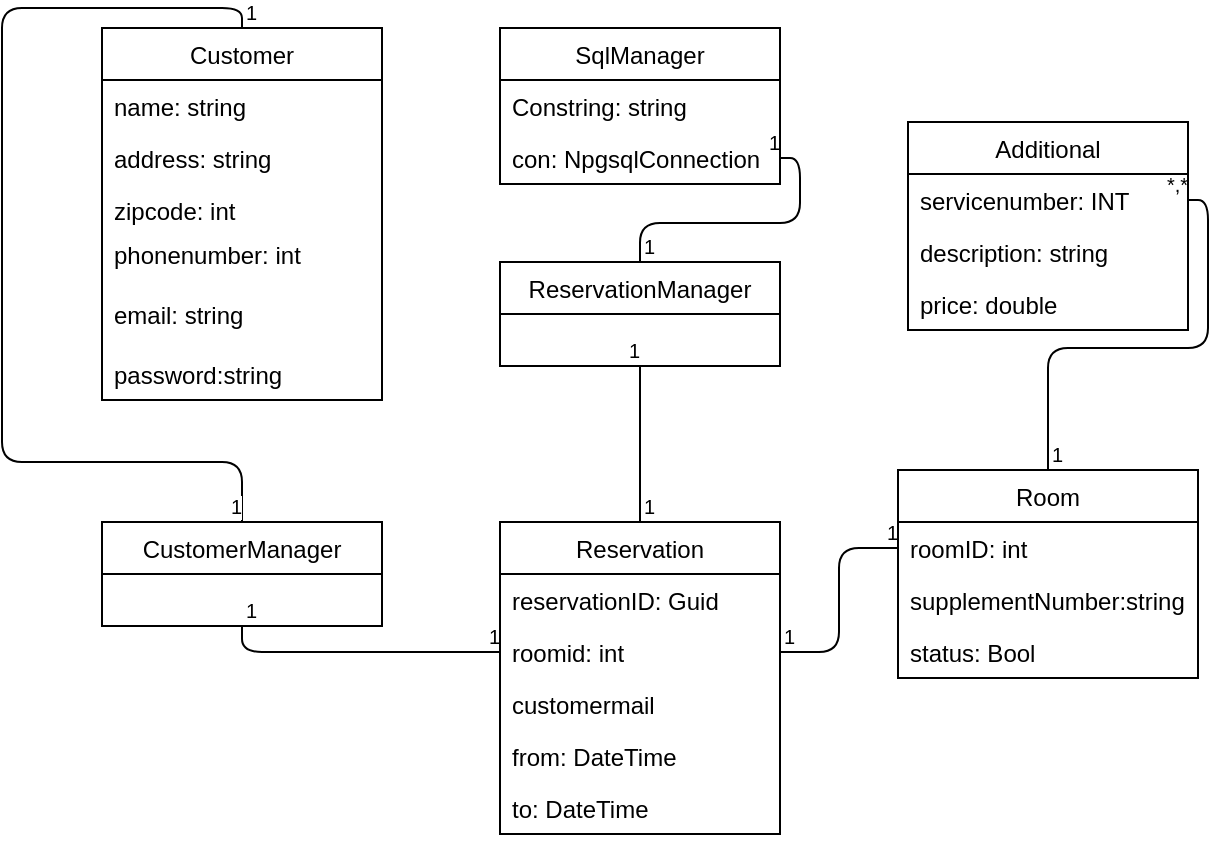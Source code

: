 <mxfile version="13.2.4" type="device"><diagram id="C5RBs43oDa-KdzZeNtuy" name="Page-1"><mxGraphModel dx="1038" dy="607" grid="1" gridSize="10" guides="1" tooltips="1" connect="1" arrows="1" fold="1" page="1" pageScale="1" pageWidth="827" pageHeight="1169" math="0" shadow="0"><root><mxCell id="WIyWlLk6GJQsqaUBKTNV-0"/><mxCell id="WIyWlLk6GJQsqaUBKTNV-1" parent="WIyWlLk6GJQsqaUBKTNV-0"/><mxCell id="_62jL8WaYelJCAqKMhkn-60" value="" style="endArrow=none;html=1;edgeStyle=orthogonalEdgeStyle;entryX=0.5;entryY=0;entryDx=0;entryDy=0;exitX=0.5;exitY=0;exitDx=0;exitDy=0;" edge="1" parent="WIyWlLk6GJQsqaUBKTNV-1" source="_62jL8WaYelJCAqKMhkn-22" target="_62jL8WaYelJCAqKMhkn-38"><mxGeometry relative="1" as="geometry"><mxPoint x="420" y="297" as="sourcePoint"/><mxPoint x="580" y="297" as="targetPoint"/><Array as="points"><mxPoint x="250" y="120"/><mxPoint x="130" y="120"/><mxPoint x="130" y="347"/><mxPoint x="250" y="347"/></Array></mxGeometry></mxCell><mxCell id="_62jL8WaYelJCAqKMhkn-61" value="1" style="resizable=0;html=1;align=left;verticalAlign=bottom;labelBackgroundColor=#ffffff;fontSize=10;" connectable="0" vertex="1" parent="_62jL8WaYelJCAqKMhkn-60"><mxGeometry x="-1" relative="1" as="geometry"/></mxCell><mxCell id="_62jL8WaYelJCAqKMhkn-62" value="1" style="resizable=0;html=1;align=right;verticalAlign=bottom;labelBackgroundColor=#ffffff;fontSize=10;" connectable="0" vertex="1" parent="_62jL8WaYelJCAqKMhkn-60"><mxGeometry x="1" relative="1" as="geometry"/></mxCell><mxCell id="_62jL8WaYelJCAqKMhkn-63" value="" style="endArrow=none;html=1;edgeStyle=orthogonalEdgeStyle;exitX=0.5;exitY=0;exitDx=0;exitDy=0;entryX=1;entryY=0.5;entryDx=0;entryDy=0;" edge="1" parent="WIyWlLk6GJQsqaUBKTNV-1" source="_62jL8WaYelJCAqKMhkn-51" target="_62jL8WaYelJCAqKMhkn-19"><mxGeometry relative="1" as="geometry"><mxPoint x="420" y="297" as="sourcePoint"/><mxPoint x="580" y="297" as="targetPoint"/></mxGeometry></mxCell><mxCell id="_62jL8WaYelJCAqKMhkn-64" value="1" style="resizable=0;html=1;align=left;verticalAlign=bottom;labelBackgroundColor=#ffffff;fontSize=10;" connectable="0" vertex="1" parent="_62jL8WaYelJCAqKMhkn-63"><mxGeometry x="-1" relative="1" as="geometry"/></mxCell><mxCell id="_62jL8WaYelJCAqKMhkn-65" value="*,*" style="resizable=0;html=1;align=right;verticalAlign=bottom;labelBackgroundColor=#ffffff;fontSize=10;" connectable="0" vertex="1" parent="_62jL8WaYelJCAqKMhkn-63"><mxGeometry x="1" relative="1" as="geometry"/></mxCell><mxCell id="_62jL8WaYelJCAqKMhkn-71" value="" style="endArrow=none;html=1;edgeStyle=orthogonalEdgeStyle;exitX=1;exitY=0.5;exitDx=0;exitDy=0;" edge="1" parent="WIyWlLk6GJQsqaUBKTNV-1" source="_62jL8WaYelJCAqKMhkn-36" target="_62jL8WaYelJCAqKMhkn-52"><mxGeometry relative="1" as="geometry"><mxPoint x="420" y="367" as="sourcePoint"/><mxPoint x="580" y="367" as="targetPoint"/></mxGeometry></mxCell><mxCell id="_62jL8WaYelJCAqKMhkn-72" value="1" style="resizable=0;html=1;align=left;verticalAlign=bottom;labelBackgroundColor=#ffffff;fontSize=10;" connectable="0" vertex="1" parent="_62jL8WaYelJCAqKMhkn-71"><mxGeometry x="-1" relative="1" as="geometry"/></mxCell><mxCell id="_62jL8WaYelJCAqKMhkn-73" value="1" style="resizable=0;html=1;align=right;verticalAlign=bottom;labelBackgroundColor=#ffffff;fontSize=10;" connectable="0" vertex="1" parent="_62jL8WaYelJCAqKMhkn-71"><mxGeometry x="1" relative="1" as="geometry"/></mxCell><mxCell id="_62jL8WaYelJCAqKMhkn-74" value="" style="endArrow=none;html=1;edgeStyle=orthogonalEdgeStyle;entryX=0;entryY=0.5;entryDx=0;entryDy=0;exitX=0.5;exitY=1;exitDx=0;exitDy=0;" edge="1" parent="WIyWlLk6GJQsqaUBKTNV-1" source="_62jL8WaYelJCAqKMhkn-38" target="_62jL8WaYelJCAqKMhkn-36"><mxGeometry relative="1" as="geometry"><mxPoint x="420" y="367" as="sourcePoint"/><mxPoint x="580" y="367" as="targetPoint"/></mxGeometry></mxCell><mxCell id="_62jL8WaYelJCAqKMhkn-75" value="1" style="resizable=0;html=1;align=left;verticalAlign=bottom;labelBackgroundColor=#ffffff;fontSize=10;" connectable="0" vertex="1" parent="_62jL8WaYelJCAqKMhkn-74"><mxGeometry x="-1" relative="1" as="geometry"/></mxCell><mxCell id="_62jL8WaYelJCAqKMhkn-76" value="1" style="resizable=0;html=1;align=right;verticalAlign=bottom;labelBackgroundColor=#ffffff;fontSize=10;" connectable="0" vertex="1" parent="_62jL8WaYelJCAqKMhkn-74"><mxGeometry x="1" relative="1" as="geometry"/></mxCell><mxCell id="_62jL8WaYelJCAqKMhkn-77" value="" style="endArrow=none;html=1;edgeStyle=orthogonalEdgeStyle;exitX=0.5;exitY=0;exitDx=0;exitDy=0;entryX=0.5;entryY=1;entryDx=0;entryDy=0;" edge="1" parent="WIyWlLk6GJQsqaUBKTNV-1" source="_62jL8WaYelJCAqKMhkn-34" target="_62jL8WaYelJCAqKMhkn-46"><mxGeometry relative="1" as="geometry"><mxPoint x="420" y="367" as="sourcePoint"/><mxPoint x="580" y="367" as="targetPoint"/></mxGeometry></mxCell><mxCell id="_62jL8WaYelJCAqKMhkn-78" value="1" style="resizable=0;html=1;align=left;verticalAlign=bottom;labelBackgroundColor=#ffffff;fontSize=10;" connectable="0" vertex="1" parent="_62jL8WaYelJCAqKMhkn-77"><mxGeometry x="-1" relative="1" as="geometry"/></mxCell><mxCell id="_62jL8WaYelJCAqKMhkn-79" value="1" style="resizable=0;html=1;align=right;verticalAlign=bottom;labelBackgroundColor=#ffffff;fontSize=10;" connectable="0" vertex="1" parent="_62jL8WaYelJCAqKMhkn-77"><mxGeometry x="1" relative="1" as="geometry"/></mxCell><mxCell id="_62jL8WaYelJCAqKMhkn-80" value="" style="endArrow=none;html=1;edgeStyle=orthogonalEdgeStyle;exitX=0.5;exitY=0;exitDx=0;exitDy=0;entryX=1;entryY=0.5;entryDx=0;entryDy=0;" edge="1" parent="WIyWlLk6GJQsqaUBKTNV-1" source="_62jL8WaYelJCAqKMhkn-46" target="_62jL8WaYelJCAqKMhkn-57"><mxGeometry relative="1" as="geometry"><mxPoint x="420" y="367" as="sourcePoint"/><mxPoint x="580" y="367" as="targetPoint"/></mxGeometry></mxCell><mxCell id="_62jL8WaYelJCAqKMhkn-81" value="1" style="resizable=0;html=1;align=left;verticalAlign=bottom;labelBackgroundColor=#ffffff;fontSize=10;" connectable="0" vertex="1" parent="_62jL8WaYelJCAqKMhkn-80"><mxGeometry x="-1" relative="1" as="geometry"/></mxCell><mxCell id="_62jL8WaYelJCAqKMhkn-82" value="1" style="resizable=0;html=1;align=right;verticalAlign=bottom;labelBackgroundColor=#ffffff;fontSize=10;" connectable="0" vertex="1" parent="_62jL8WaYelJCAqKMhkn-80"><mxGeometry x="1" relative="1" as="geometry"/></mxCell><mxCell id="_62jL8WaYelJCAqKMhkn-22" value="Customer" style="swimlane;fontStyle=0;childLayout=stackLayout;horizontal=1;startSize=26;fillColor=none;horizontalStack=0;resizeParent=1;resizeParentMax=0;resizeLast=0;collapsible=1;marginBottom=0;" vertex="1" parent="WIyWlLk6GJQsqaUBKTNV-1"><mxGeometry x="180" y="130" width="140" height="186" as="geometry"/></mxCell><mxCell id="_62jL8WaYelJCAqKMhkn-23" value="name: string" style="text;strokeColor=none;fillColor=none;align=left;verticalAlign=top;spacingLeft=4;spacingRight=4;overflow=hidden;rotatable=0;points=[[0,0.5],[1,0.5]];portConstraint=eastwest;" vertex="1" parent="_62jL8WaYelJCAqKMhkn-22"><mxGeometry y="26" width="140" height="26" as="geometry"/></mxCell><mxCell id="_62jL8WaYelJCAqKMhkn-24" value="address: string" style="text;strokeColor=none;fillColor=none;align=left;verticalAlign=top;spacingLeft=4;spacingRight=4;overflow=hidden;rotatable=0;points=[[0,0.5],[1,0.5]];portConstraint=eastwest;" vertex="1" parent="_62jL8WaYelJCAqKMhkn-22"><mxGeometry y="52" width="140" height="26" as="geometry"/></mxCell><mxCell id="_62jL8WaYelJCAqKMhkn-25" value="zipcode: int" style="text;strokeColor=none;fillColor=none;align=left;verticalAlign=top;spacingLeft=4;spacingRight=4;overflow=hidden;rotatable=0;points=[[0,0.5],[1,0.5]];portConstraint=eastwest;" vertex="1" parent="_62jL8WaYelJCAqKMhkn-22"><mxGeometry y="78" width="140" height="22" as="geometry"/></mxCell><mxCell id="_62jL8WaYelJCAqKMhkn-31" value="phonenumber: int" style="text;strokeColor=none;fillColor=none;align=left;verticalAlign=top;spacingLeft=4;spacingRight=4;overflow=hidden;rotatable=0;points=[[0,0.5],[1,0.5]];portConstraint=eastwest;" vertex="1" parent="_62jL8WaYelJCAqKMhkn-22"><mxGeometry y="100" width="140" height="30" as="geometry"/></mxCell><mxCell id="_62jL8WaYelJCAqKMhkn-32" value="email: string" style="text;strokeColor=none;fillColor=none;align=left;verticalAlign=top;spacingLeft=4;spacingRight=4;overflow=hidden;rotatable=0;points=[[0,0.5],[1,0.5]];portConstraint=eastwest;" vertex="1" parent="_62jL8WaYelJCAqKMhkn-22"><mxGeometry y="130" width="140" height="30" as="geometry"/></mxCell><mxCell id="_62jL8WaYelJCAqKMhkn-33" value="password:string" style="text;strokeColor=none;fillColor=none;align=left;verticalAlign=top;spacingLeft=4;spacingRight=4;overflow=hidden;rotatable=0;points=[[0,0.5],[1,0.5]];portConstraint=eastwest;" vertex="1" parent="_62jL8WaYelJCAqKMhkn-22"><mxGeometry y="160" width="140" height="26" as="geometry"/></mxCell><mxCell id="_62jL8WaYelJCAqKMhkn-38" value="CustomerManager" style="swimlane;fontStyle=0;childLayout=stackLayout;horizontal=1;startSize=26;fillColor=none;horizontalStack=0;resizeParent=1;resizeParentMax=0;resizeLast=0;collapsible=1;marginBottom=0;" vertex="1" parent="WIyWlLk6GJQsqaUBKTNV-1"><mxGeometry x="180" y="377" width="140" height="52" as="geometry"/></mxCell><mxCell id="_62jL8WaYelJCAqKMhkn-51" value="Room" style="swimlane;fontStyle=0;childLayout=stackLayout;horizontal=1;startSize=26;fillColor=none;horizontalStack=0;resizeParent=1;resizeParentMax=0;resizeLast=0;collapsible=1;marginBottom=0;" vertex="1" parent="WIyWlLk6GJQsqaUBKTNV-1"><mxGeometry x="578" y="351" width="150" height="104" as="geometry"/></mxCell><mxCell id="_62jL8WaYelJCAqKMhkn-52" value="roomID: int" style="text;strokeColor=none;fillColor=none;align=left;verticalAlign=top;spacingLeft=4;spacingRight=4;overflow=hidden;rotatable=0;points=[[0,0.5],[1,0.5]];portConstraint=eastwest;" vertex="1" parent="_62jL8WaYelJCAqKMhkn-51"><mxGeometry y="26" width="150" height="26" as="geometry"/></mxCell><mxCell id="_62jL8WaYelJCAqKMhkn-53" value="supplementNumber:string" style="text;strokeColor=none;fillColor=none;align=left;verticalAlign=top;spacingLeft=4;spacingRight=4;overflow=hidden;rotatable=0;points=[[0,0.5],[1,0.5]];portConstraint=eastwest;" vertex="1" parent="_62jL8WaYelJCAqKMhkn-51"><mxGeometry y="52" width="150" height="26" as="geometry"/></mxCell><mxCell id="_62jL8WaYelJCAqKMhkn-54" value="status: Bool" style="text;strokeColor=none;fillColor=none;align=left;verticalAlign=top;spacingLeft=4;spacingRight=4;overflow=hidden;rotatable=0;points=[[0,0.5],[1,0.5]];portConstraint=eastwest;" vertex="1" parent="_62jL8WaYelJCAqKMhkn-51"><mxGeometry y="78" width="150" height="26" as="geometry"/></mxCell><mxCell id="_62jL8WaYelJCAqKMhkn-18" value="Additional" style="swimlane;fontStyle=0;childLayout=stackLayout;horizontal=1;startSize=26;fillColor=none;horizontalStack=0;resizeParent=1;resizeParentMax=0;resizeLast=0;collapsible=1;marginBottom=0;" vertex="1" parent="WIyWlLk6GJQsqaUBKTNV-1"><mxGeometry x="583" y="177" width="140" height="104" as="geometry"/></mxCell><mxCell id="_62jL8WaYelJCAqKMhkn-19" value="servicenumber: INT" style="text;strokeColor=none;fillColor=none;align=left;verticalAlign=top;spacingLeft=4;spacingRight=4;overflow=hidden;rotatable=0;points=[[0,0.5],[1,0.5]];portConstraint=eastwest;" vertex="1" parent="_62jL8WaYelJCAqKMhkn-18"><mxGeometry y="26" width="140" height="26" as="geometry"/></mxCell><mxCell id="_62jL8WaYelJCAqKMhkn-20" value="description: string" style="text;strokeColor=none;fillColor=none;align=left;verticalAlign=top;spacingLeft=4;spacingRight=4;overflow=hidden;rotatable=0;points=[[0,0.5],[1,0.5]];portConstraint=eastwest;" vertex="1" parent="_62jL8WaYelJCAqKMhkn-18"><mxGeometry y="52" width="140" height="26" as="geometry"/></mxCell><mxCell id="_62jL8WaYelJCAqKMhkn-21" value="price: double" style="text;strokeColor=none;fillColor=none;align=left;verticalAlign=top;spacingLeft=4;spacingRight=4;overflow=hidden;rotatable=0;points=[[0,0.5],[1,0.5]];portConstraint=eastwest;" vertex="1" parent="_62jL8WaYelJCAqKMhkn-18"><mxGeometry y="78" width="140" height="26" as="geometry"/></mxCell><mxCell id="_62jL8WaYelJCAqKMhkn-55" value="SqlManager" style="swimlane;fontStyle=0;childLayout=stackLayout;horizontal=1;startSize=26;fillColor=none;horizontalStack=0;resizeParent=1;resizeParentMax=0;resizeLast=0;collapsible=1;marginBottom=0;" vertex="1" parent="WIyWlLk6GJQsqaUBKTNV-1"><mxGeometry x="379" y="130" width="140" height="78" as="geometry"/></mxCell><mxCell id="_62jL8WaYelJCAqKMhkn-56" value="Constring: string" style="text;strokeColor=none;fillColor=none;align=left;verticalAlign=top;spacingLeft=4;spacingRight=4;overflow=hidden;rotatable=0;points=[[0,0.5],[1,0.5]];portConstraint=eastwest;" vertex="1" parent="_62jL8WaYelJCAqKMhkn-55"><mxGeometry y="26" width="140" height="26" as="geometry"/></mxCell><mxCell id="_62jL8WaYelJCAqKMhkn-57" value="con: NpgsqlConnection" style="text;strokeColor=none;fillColor=none;align=left;verticalAlign=top;spacingLeft=4;spacingRight=4;overflow=hidden;rotatable=0;points=[[0,0.5],[1,0.5]];portConstraint=eastwest;" vertex="1" parent="_62jL8WaYelJCAqKMhkn-55"><mxGeometry y="52" width="140" height="26" as="geometry"/></mxCell><mxCell id="_62jL8WaYelJCAqKMhkn-46" value="ReservationManager" style="swimlane;fontStyle=0;childLayout=stackLayout;horizontal=1;startSize=26;fillColor=none;horizontalStack=0;resizeParent=1;resizeParentMax=0;resizeLast=0;collapsible=1;marginBottom=0;" vertex="1" parent="WIyWlLk6GJQsqaUBKTNV-1"><mxGeometry x="379" y="247" width="140" height="52" as="geometry"/></mxCell><mxCell id="_62jL8WaYelJCAqKMhkn-34" value="Reservation" style="swimlane;fontStyle=0;childLayout=stackLayout;horizontal=1;startSize=26;fillColor=none;horizontalStack=0;resizeParent=1;resizeParentMax=0;resizeLast=0;collapsible=1;marginBottom=0;" vertex="1" parent="WIyWlLk6GJQsqaUBKTNV-1"><mxGeometry x="379" y="377" width="140" height="156" as="geometry"/></mxCell><mxCell id="_62jL8WaYelJCAqKMhkn-35" value="reservationID: Guid" style="text;strokeColor=none;fillColor=none;align=left;verticalAlign=top;spacingLeft=4;spacingRight=4;overflow=hidden;rotatable=0;points=[[0,0.5],[1,0.5]];portConstraint=eastwest;" vertex="1" parent="_62jL8WaYelJCAqKMhkn-34"><mxGeometry y="26" width="140" height="26" as="geometry"/></mxCell><mxCell id="_62jL8WaYelJCAqKMhkn-36" value="roomid: int" style="text;strokeColor=none;fillColor=none;align=left;verticalAlign=top;spacingLeft=4;spacingRight=4;overflow=hidden;rotatable=0;points=[[0,0.5],[1,0.5]];portConstraint=eastwest;" vertex="1" parent="_62jL8WaYelJCAqKMhkn-34"><mxGeometry y="52" width="140" height="26" as="geometry"/></mxCell><mxCell id="_62jL8WaYelJCAqKMhkn-37" value="customermail" style="text;strokeColor=none;fillColor=none;align=left;verticalAlign=top;spacingLeft=4;spacingRight=4;overflow=hidden;rotatable=0;points=[[0,0.5],[1,0.5]];portConstraint=eastwest;" vertex="1" parent="_62jL8WaYelJCAqKMhkn-34"><mxGeometry y="78" width="140" height="26" as="geometry"/></mxCell><mxCell id="_62jL8WaYelJCAqKMhkn-44" value="from: DateTime" style="text;strokeColor=none;fillColor=none;align=left;verticalAlign=top;spacingLeft=4;spacingRight=4;overflow=hidden;rotatable=0;points=[[0,0.5],[1,0.5]];portConstraint=eastwest;" vertex="1" parent="_62jL8WaYelJCAqKMhkn-34"><mxGeometry y="104" width="140" height="26" as="geometry"/></mxCell><mxCell id="_62jL8WaYelJCAqKMhkn-45" value="to: DateTime" style="text;strokeColor=none;fillColor=none;align=left;verticalAlign=top;spacingLeft=4;spacingRight=4;overflow=hidden;rotatable=0;points=[[0,0.5],[1,0.5]];portConstraint=eastwest;" vertex="1" parent="_62jL8WaYelJCAqKMhkn-34"><mxGeometry y="130" width="140" height="26" as="geometry"/></mxCell></root></mxGraphModel></diagram></mxfile>